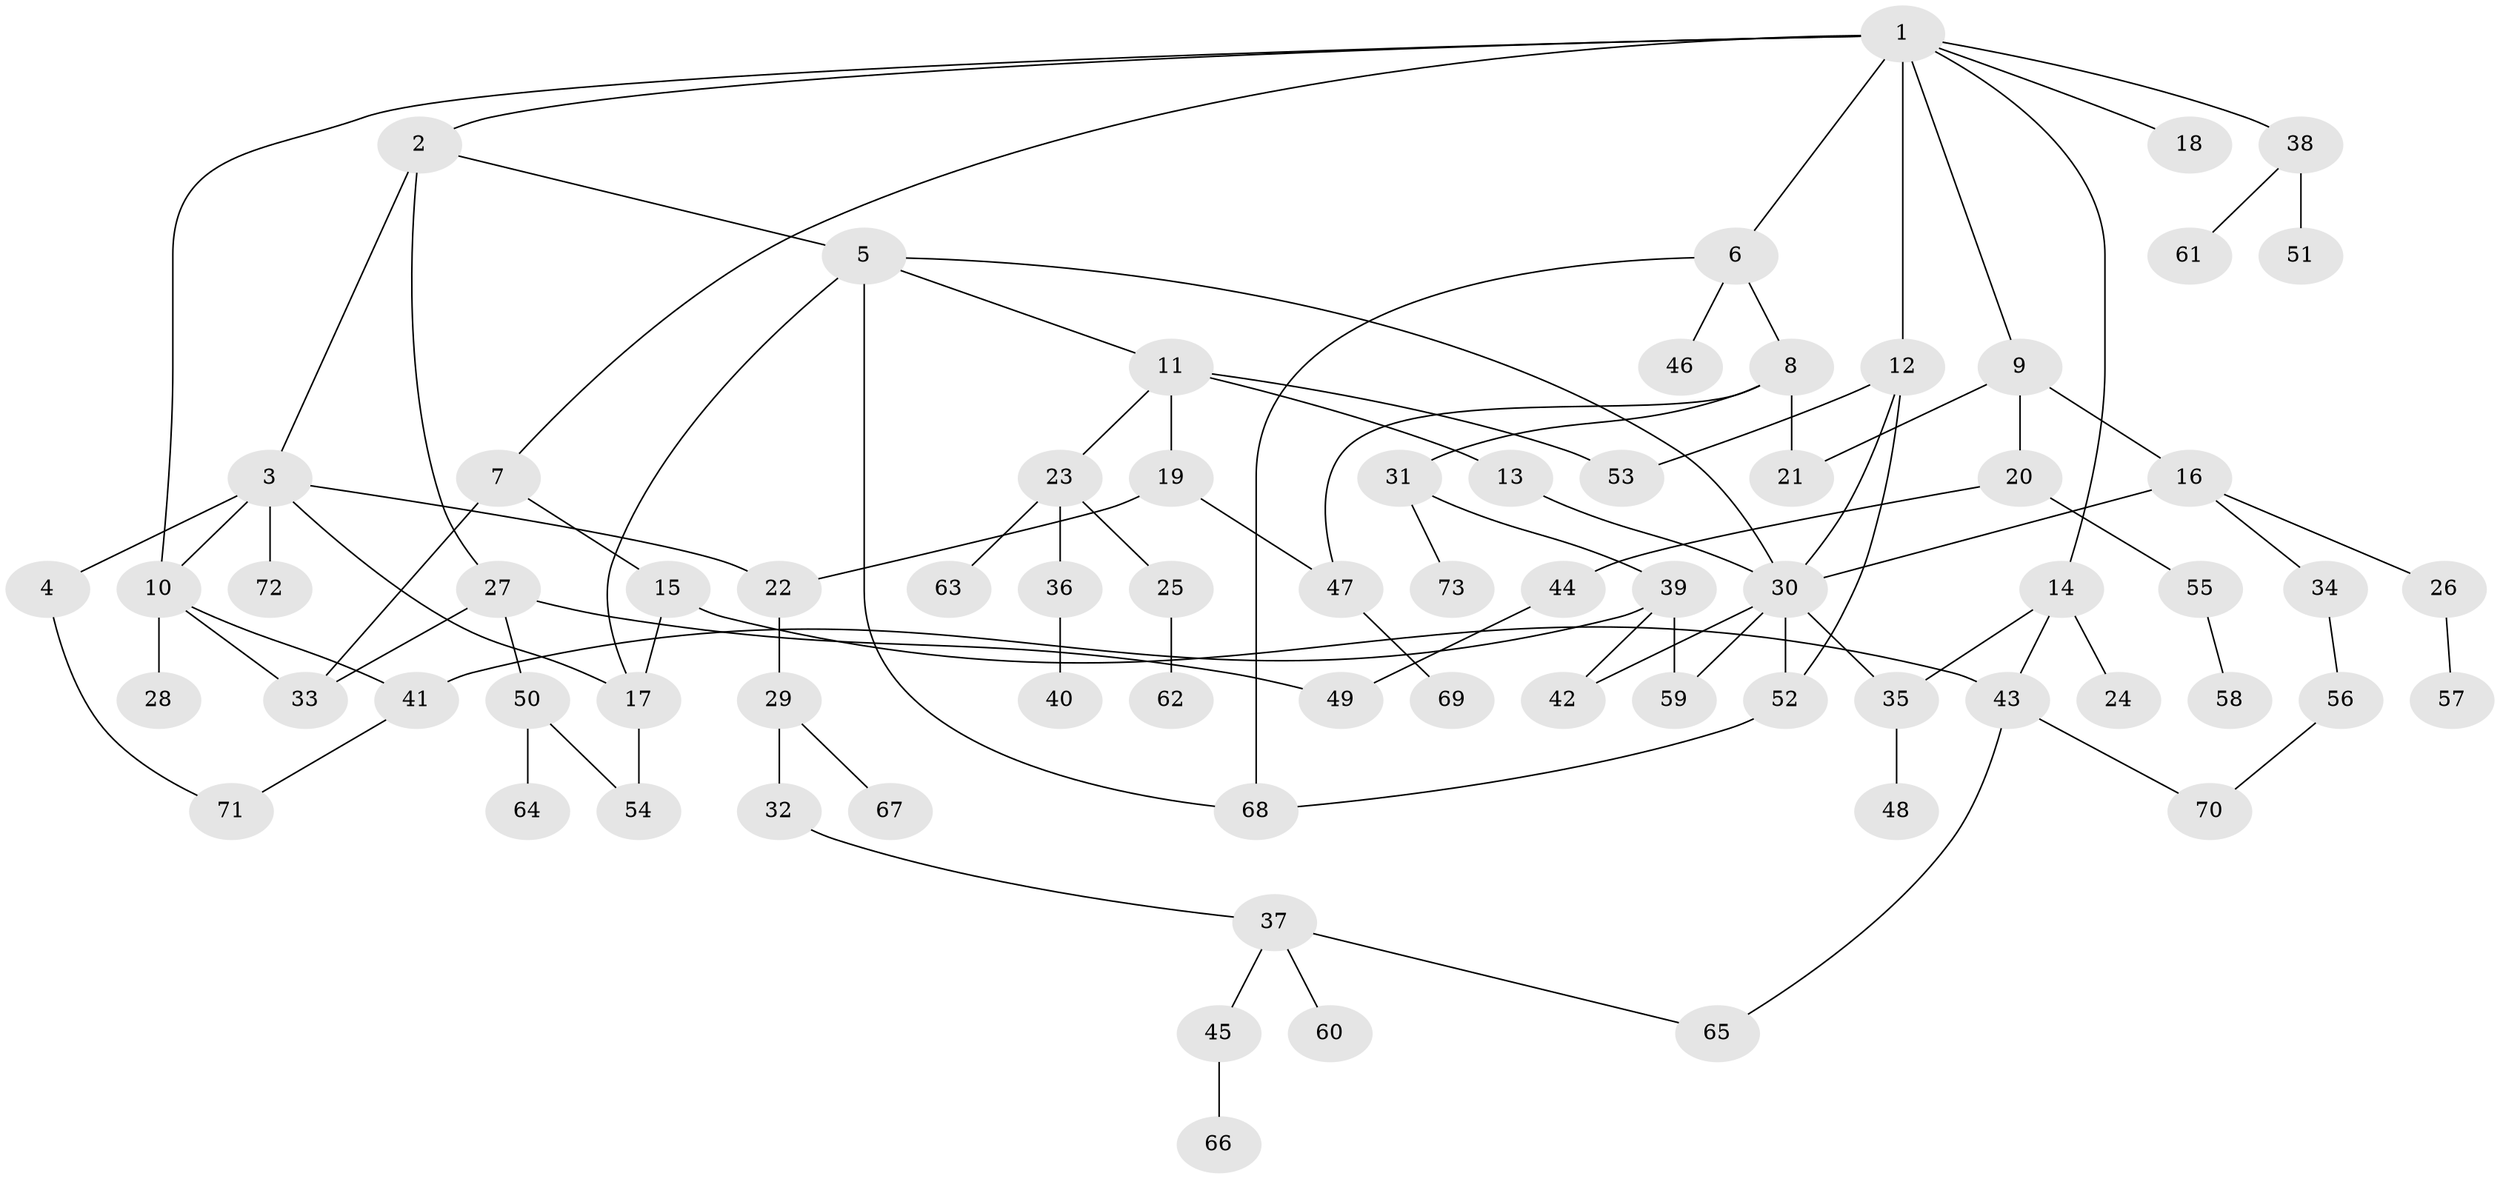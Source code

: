 // original degree distribution, {10: 0.006944444444444444, 5: 0.06944444444444445, 8: 0.006944444444444444, 3: 0.19444444444444445, 6: 0.034722222222222224, 2: 0.2569444444444444, 4: 0.041666666666666664, 1: 0.3888888888888889}
// Generated by graph-tools (version 1.1) at 2025/34/03/09/25 02:34:01]
// undirected, 73 vertices, 97 edges
graph export_dot {
graph [start="1"]
  node [color=gray90,style=filled];
  1;
  2;
  3;
  4;
  5;
  6;
  7;
  8;
  9;
  10;
  11;
  12;
  13;
  14;
  15;
  16;
  17;
  18;
  19;
  20;
  21;
  22;
  23;
  24;
  25;
  26;
  27;
  28;
  29;
  30;
  31;
  32;
  33;
  34;
  35;
  36;
  37;
  38;
  39;
  40;
  41;
  42;
  43;
  44;
  45;
  46;
  47;
  48;
  49;
  50;
  51;
  52;
  53;
  54;
  55;
  56;
  57;
  58;
  59;
  60;
  61;
  62;
  63;
  64;
  65;
  66;
  67;
  68;
  69;
  70;
  71;
  72;
  73;
  1 -- 2 [weight=1.0];
  1 -- 6 [weight=1.0];
  1 -- 7 [weight=1.0];
  1 -- 9 [weight=1.0];
  1 -- 10 [weight=1.0];
  1 -- 12 [weight=1.0];
  1 -- 14 [weight=1.0];
  1 -- 18 [weight=1.0];
  1 -- 38 [weight=1.0];
  2 -- 3 [weight=1.0];
  2 -- 5 [weight=1.0];
  2 -- 27 [weight=1.0];
  3 -- 4 [weight=1.0];
  3 -- 10 [weight=1.0];
  3 -- 17 [weight=1.0];
  3 -- 22 [weight=1.0];
  3 -- 72 [weight=2.0];
  4 -- 71 [weight=1.0];
  5 -- 11 [weight=1.0];
  5 -- 17 [weight=1.0];
  5 -- 30 [weight=1.0];
  5 -- 68 [weight=1.0];
  6 -- 8 [weight=1.0];
  6 -- 46 [weight=1.0];
  6 -- 68 [weight=1.0];
  7 -- 15 [weight=1.0];
  7 -- 33 [weight=2.0];
  8 -- 21 [weight=1.0];
  8 -- 31 [weight=1.0];
  8 -- 47 [weight=1.0];
  9 -- 16 [weight=1.0];
  9 -- 20 [weight=2.0];
  9 -- 21 [weight=1.0];
  10 -- 28 [weight=4.0];
  10 -- 33 [weight=1.0];
  10 -- 41 [weight=1.0];
  11 -- 13 [weight=1.0];
  11 -- 19 [weight=1.0];
  11 -- 23 [weight=1.0];
  11 -- 53 [weight=1.0];
  12 -- 30 [weight=1.0];
  12 -- 52 [weight=1.0];
  12 -- 53 [weight=1.0];
  13 -- 30 [weight=1.0];
  14 -- 24 [weight=1.0];
  14 -- 35 [weight=1.0];
  14 -- 43 [weight=1.0];
  15 -- 17 [weight=1.0];
  15 -- 43 [weight=1.0];
  16 -- 26 [weight=1.0];
  16 -- 30 [weight=2.0];
  16 -- 34 [weight=1.0];
  17 -- 54 [weight=1.0];
  19 -- 22 [weight=1.0];
  19 -- 47 [weight=1.0];
  20 -- 44 [weight=1.0];
  20 -- 55 [weight=1.0];
  22 -- 29 [weight=1.0];
  23 -- 25 [weight=1.0];
  23 -- 36 [weight=1.0];
  23 -- 63 [weight=1.0];
  25 -- 62 [weight=3.0];
  26 -- 57 [weight=1.0];
  27 -- 33 [weight=1.0];
  27 -- 49 [weight=1.0];
  27 -- 50 [weight=1.0];
  29 -- 32 [weight=1.0];
  29 -- 67 [weight=1.0];
  30 -- 35 [weight=1.0];
  30 -- 42 [weight=1.0];
  30 -- 52 [weight=1.0];
  30 -- 59 [weight=1.0];
  31 -- 39 [weight=1.0];
  31 -- 73 [weight=1.0];
  32 -- 37 [weight=1.0];
  34 -- 56 [weight=1.0];
  35 -- 48 [weight=1.0];
  36 -- 40 [weight=1.0];
  37 -- 45 [weight=1.0];
  37 -- 60 [weight=1.0];
  37 -- 65 [weight=1.0];
  38 -- 51 [weight=2.0];
  38 -- 61 [weight=1.0];
  39 -- 41 [weight=2.0];
  39 -- 42 [weight=1.0];
  39 -- 59 [weight=1.0];
  41 -- 71 [weight=1.0];
  43 -- 65 [weight=1.0];
  43 -- 70 [weight=1.0];
  44 -- 49 [weight=1.0];
  45 -- 66 [weight=1.0];
  47 -- 69 [weight=1.0];
  50 -- 54 [weight=1.0];
  50 -- 64 [weight=1.0];
  52 -- 68 [weight=1.0];
  55 -- 58 [weight=1.0];
  56 -- 70 [weight=1.0];
}
